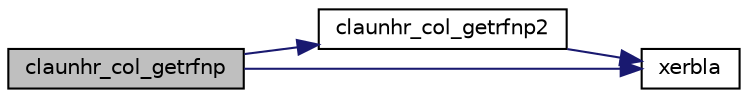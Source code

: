 digraph "claunhr_col_getrfnp"
{
 // LATEX_PDF_SIZE
  edge [fontname="Helvetica",fontsize="10",labelfontname="Helvetica",labelfontsize="10"];
  node [fontname="Helvetica",fontsize="10",shape=record];
  rankdir="LR";
  Node1 [label="claunhr_col_getrfnp",height=0.2,width=0.4,color="black", fillcolor="grey75", style="filled", fontcolor="black",tooltip="CLAUNHR_COL_GETRFNP"];
  Node1 -> Node2 [color="midnightblue",fontsize="10",style="solid",fontname="Helvetica"];
  Node2 [label="claunhr_col_getrfnp2",height=0.2,width=0.4,color="black", fillcolor="white", style="filled",URL="$claunhr__col__getrfnp2_8f.html#a20afa3000831b501ad117a555a4abdda",tooltip="CLAUNHR_COL_GETRFNP2"];
  Node2 -> Node3 [color="midnightblue",fontsize="10",style="solid",fontname="Helvetica"];
  Node3 [label="xerbla",height=0.2,width=0.4,color="black", fillcolor="white", style="filled",URL="$xerbla_8f.html#a377ee61015baf8dea7770b3a404b1c07",tooltip="XERBLA"];
  Node1 -> Node3 [color="midnightblue",fontsize="10",style="solid",fontname="Helvetica"];
}
